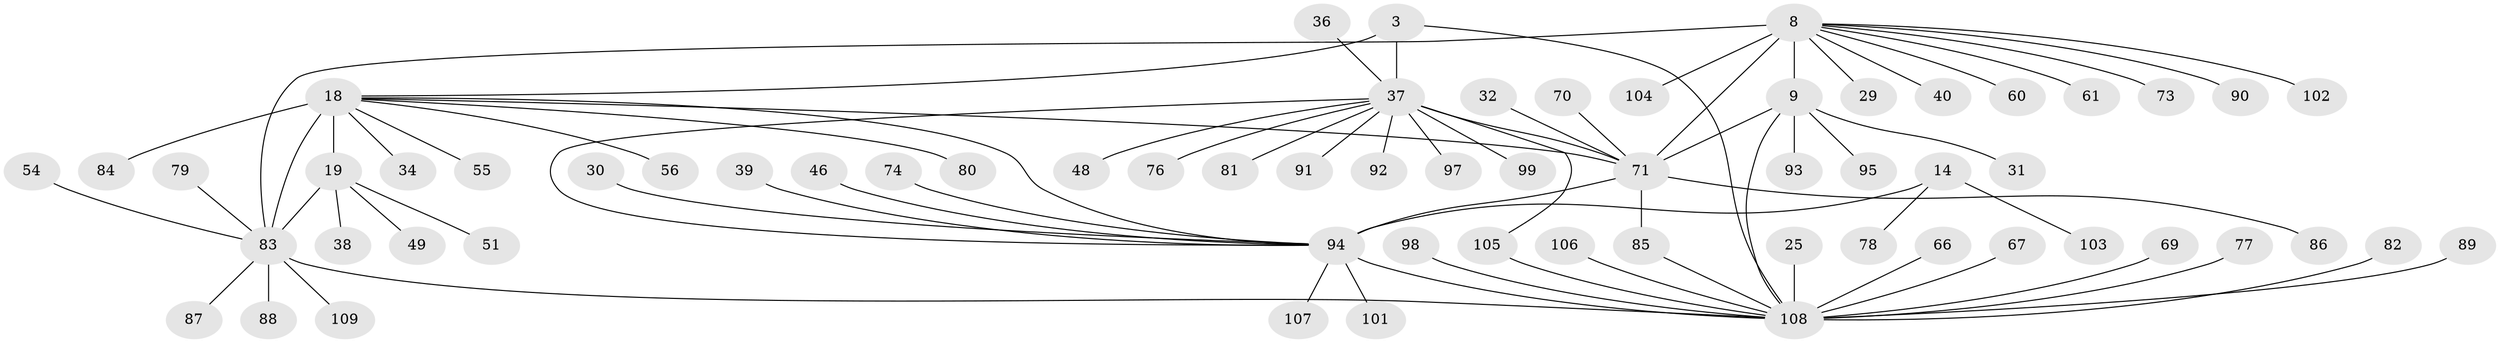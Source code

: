 // original degree distribution, {8: 0.027522935779816515, 6: 0.027522935779816515, 5: 0.027522935779816515, 7: 0.03669724770642202, 9: 0.03669724770642202, 10: 0.03669724770642202, 13: 0.009174311926605505, 4: 0.01834862385321101, 14: 0.009174311926605505, 1: 0.6238532110091743, 3: 0.05504587155963303, 2: 0.09174311926605505}
// Generated by graph-tools (version 1.1) at 2025/57/03/04/25 21:57:57]
// undirected, 65 vertices, 75 edges
graph export_dot {
graph [start="1"]
  node [color=gray90,style=filled];
  3 [super="+2"];
  8 [super="+7"];
  9 [super="+6"];
  14 [super="+12"];
  18 [super="+16"];
  19 [super="+17"];
  25;
  29;
  30;
  31;
  32;
  34;
  36;
  37 [super="+5+4"];
  38;
  39;
  40;
  46;
  48;
  49;
  51;
  54;
  55;
  56;
  60;
  61;
  66;
  67;
  69;
  70;
  71 [super="+10"];
  73;
  74;
  76;
  77;
  78;
  79;
  80;
  81;
  82;
  83 [super="+45+20+26+27+33"];
  84;
  85;
  86 [super="+53"];
  87;
  88;
  89;
  90;
  91;
  92;
  93;
  94 [super="+50+65+15"];
  95;
  97;
  98;
  99 [super="+96"];
  101;
  102;
  103;
  104;
  105 [super="+100"];
  106;
  107;
  108 [super="+41+68+64+42+44+52+58+63"];
  109 [super="+75"];
  3 -- 18;
  3 -- 37 [weight=6];
  3 -- 108 [weight=2];
  8 -- 9 [weight=4];
  8 -- 40;
  8 -- 61;
  8 -- 73;
  8 -- 90;
  8 -- 102;
  8 -- 104;
  8 -- 29;
  8 -- 60;
  8 -- 83;
  8 -- 71 [weight=2];
  9 -- 31;
  9 -- 93;
  9 -- 95;
  9 -- 71 [weight=2];
  9 -- 108;
  14 -- 103;
  14 -- 78;
  14 -- 94 [weight=6];
  18 -- 19 [weight=4];
  18 -- 80;
  18 -- 83 [weight=3];
  18 -- 34;
  18 -- 84;
  18 -- 55;
  18 -- 56;
  18 -- 71;
  18 -- 94;
  19 -- 38;
  19 -- 49;
  19 -- 51;
  19 -- 83 [weight=2];
  25 -- 108 [weight=4];
  30 -- 94;
  32 -- 71;
  36 -- 37;
  37 -- 48;
  37 -- 76;
  37 -- 71 [weight=2];
  37 -- 97;
  37 -- 99;
  37 -- 105;
  37 -- 81;
  37 -- 91;
  37 -- 92;
  37 -- 94;
  39 -- 94;
  46 -- 94;
  54 -- 83;
  66 -- 108;
  67 -- 108;
  69 -- 108;
  70 -- 71;
  71 -- 85;
  71 -- 86;
  71 -- 94 [weight=2];
  74 -- 94;
  77 -- 108;
  79 -- 83;
  82 -- 108;
  83 -- 87;
  83 -- 88;
  83 -- 109;
  83 -- 108;
  85 -- 108;
  89 -- 108;
  94 -- 107;
  94 -- 101;
  94 -- 108;
  98 -- 108;
  105 -- 108;
  106 -- 108;
}
